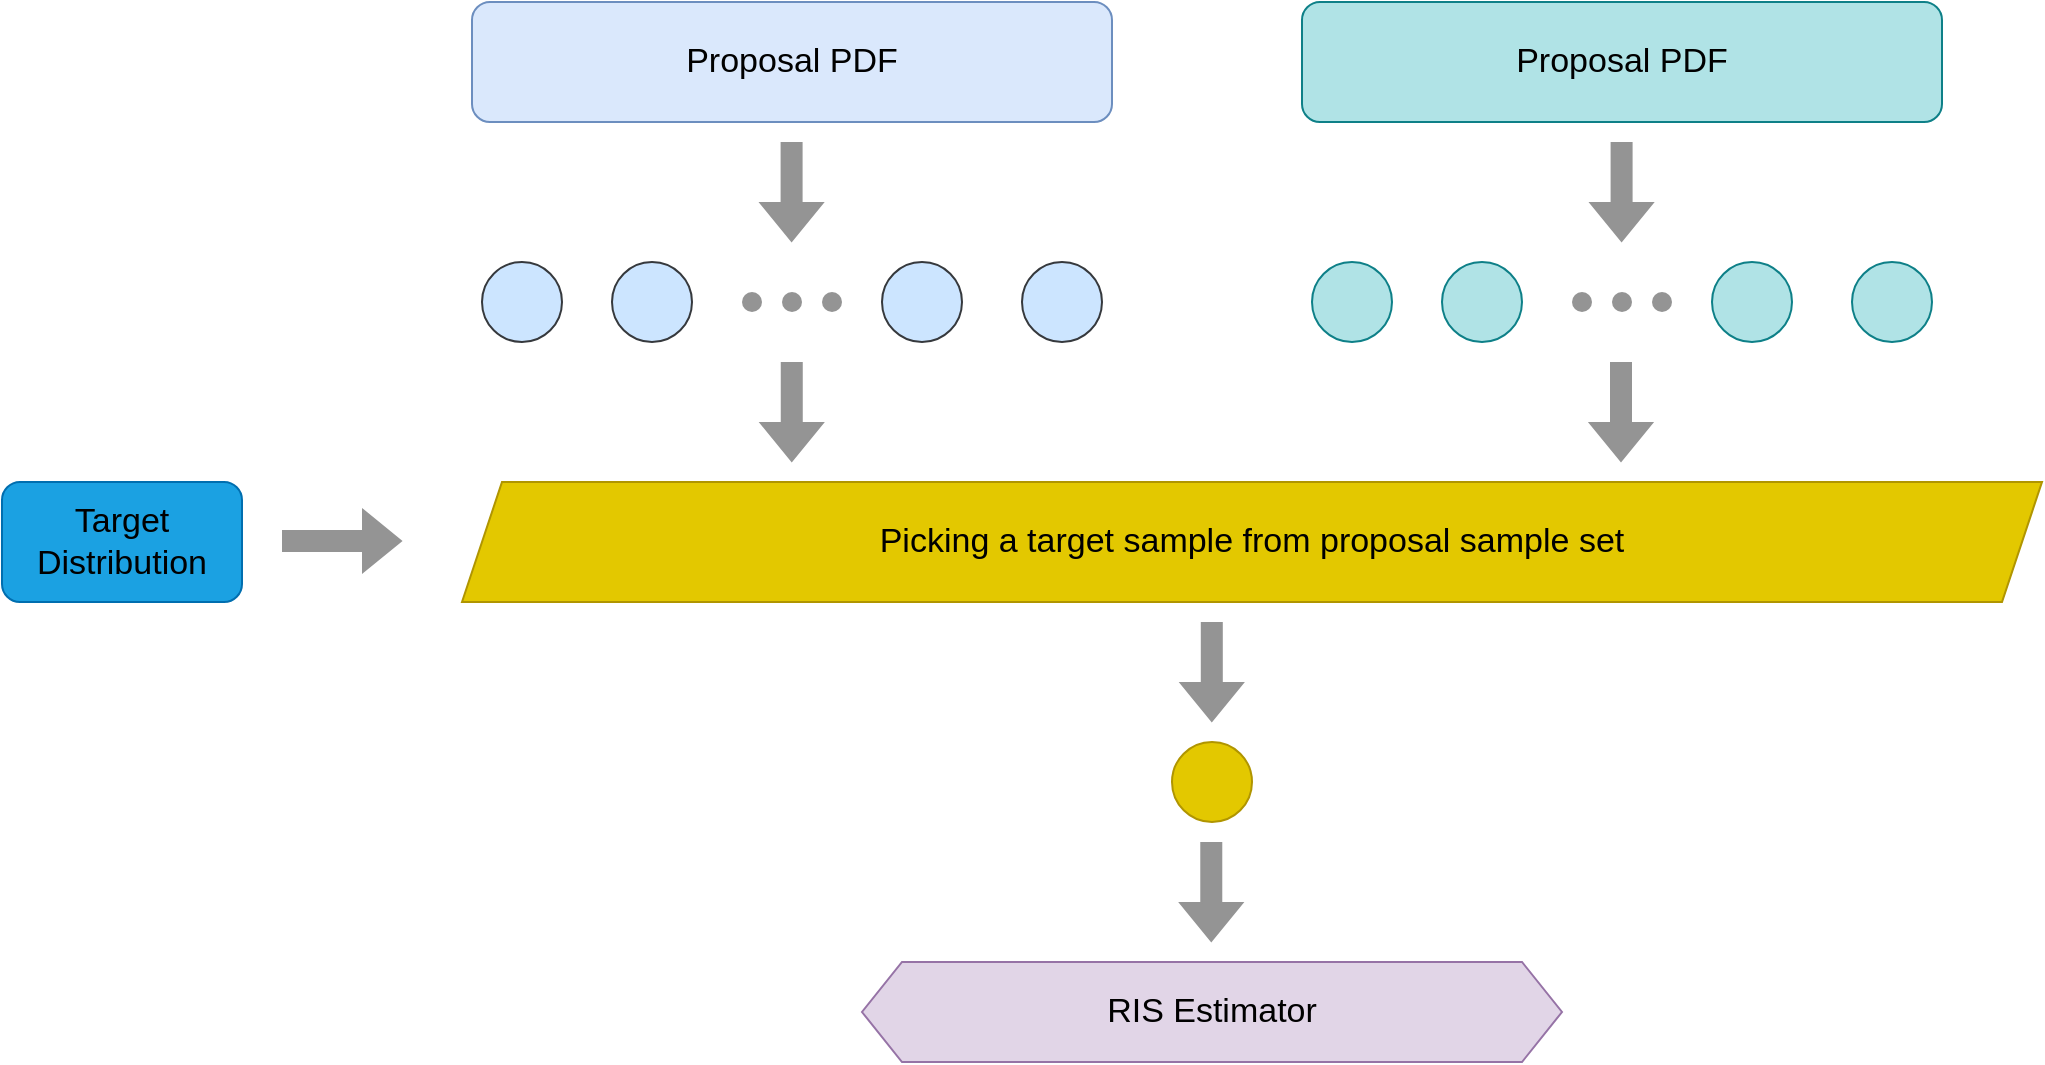 <mxfile version="20.6.0" type="device"><diagram id="rXO1-PHmHEGK-uwkWSwN" name="Page-1"><mxGraphModel dx="2066" dy="1072" grid="1" gridSize="10" guides="1" tooltips="1" connect="1" arrows="1" fold="1" page="1" pageScale="1" pageWidth="850" pageHeight="1100" math="0" shadow="0"><root><mxCell id="0"/><mxCell id="1" parent="0"/><mxCell id="51ZkBqOI2KHY6uZn7XRc-2" value="&lt;font style=&quot;font-size: 17px;&quot;&gt;Proposal PDF&lt;/font&gt;" style="rounded=1;whiteSpace=wrap;html=1;fillColor=#dae8fc;strokeColor=#6c8ebf;" parent="1" vertex="1"><mxGeometry x="355" y="60" width="320" height="60" as="geometry"/></mxCell><mxCell id="51ZkBqOI2KHY6uZn7XRc-4" value="" style="ellipse;whiteSpace=wrap;html=1;fillColor=#cce5ff;strokeColor=#36393d;" parent="1" vertex="1"><mxGeometry x="360" y="190" width="40" height="40" as="geometry"/></mxCell><mxCell id="51ZkBqOI2KHY6uZn7XRc-5" value="" style="shape=flexArrow;endArrow=classic;html=1;rounded=0;strokeColor=#949494;fillColor=#949494;" parent="1" edge="1"><mxGeometry width="50" height="50" relative="1" as="geometry"><mxPoint x="514.8" y="130" as="sourcePoint"/><mxPoint x="514.8" y="180" as="targetPoint"/></mxGeometry></mxCell><mxCell id="51ZkBqOI2KHY6uZn7XRc-6" value="" style="ellipse;whiteSpace=wrap;html=1;fillColor=#cce5ff;strokeColor=#36393d;" parent="1" vertex="1"><mxGeometry x="425" y="190" width="40" height="40" as="geometry"/></mxCell><mxCell id="51ZkBqOI2KHY6uZn7XRc-7" value="" style="ellipse;whiteSpace=wrap;html=1;fillColor=#cce5ff;strokeColor=#36393d;" parent="1" vertex="1"><mxGeometry x="630" y="190" width="40" height="40" as="geometry"/></mxCell><mxCell id="51ZkBqOI2KHY6uZn7XRc-8" value="" style="ellipse;whiteSpace=wrap;html=1;fillColor=#cce5ff;strokeColor=#36393d;" parent="1" vertex="1"><mxGeometry x="560" y="190" width="40" height="40" as="geometry"/></mxCell><mxCell id="51ZkBqOI2KHY6uZn7XRc-10" value="&lt;font style=&quot;font-size: 17px;&quot; color=&quot;#000000&quot;&gt;Target Distribution&lt;/font&gt;" style="rounded=1;whiteSpace=wrap;html=1;fillColor=#1ba1e2;strokeColor=#006EAF;fontColor=#ffffff;" parent="1" vertex="1"><mxGeometry x="120" y="300" width="120" height="60" as="geometry"/></mxCell><mxCell id="51ZkBqOI2KHY6uZn7XRc-13" value="&lt;span style=&quot;font-size: 17px;&quot;&gt;Picking a target sample from proposal sample set&lt;/span&gt;" style="shape=parallelogram;perimeter=parallelogramPerimeter;whiteSpace=wrap;html=1;fixedSize=1;fontColor=#000000;fillColor=#e3c800;strokeColor=#B09500;" parent="1" vertex="1"><mxGeometry x="350" y="300" width="790" height="60" as="geometry"/></mxCell><mxCell id="51ZkBqOI2KHY6uZn7XRc-15" value="" style="shape=flexArrow;endArrow=classic;html=1;rounded=0;fontColor=#000000;strokeColor=#949494;fillColor=#949494;fillStyle=solid;gradientColor=none;" parent="1" edge="1"><mxGeometry width="50" height="50" relative="1" as="geometry"><mxPoint x="260" y="329.5" as="sourcePoint"/><mxPoint x="320" y="329.5" as="targetPoint"/></mxGeometry></mxCell><mxCell id="51ZkBqOI2KHY6uZn7XRc-16" value="" style="ellipse;whiteSpace=wrap;html=1;fillColor=#e3c800;strokeColor=#B09500;fontColor=#000000;" parent="1" vertex="1"><mxGeometry x="705" y="430" width="40" height="40" as="geometry"/></mxCell><mxCell id="51ZkBqOI2KHY6uZn7XRc-23" value="&lt;font style=&quot;font-size: 17px;&quot;&gt;RIS Estimator&lt;/font&gt;" style="shape=hexagon;perimeter=hexagonPerimeter2;whiteSpace=wrap;html=1;fixedSize=1;fillColor=#e1d5e7;strokeColor=#9673a6;" parent="1" vertex="1"><mxGeometry x="550" y="540" width="350" height="50" as="geometry"/></mxCell><mxCell id="51ZkBqOI2KHY6uZn7XRc-26" value="" style="ellipse;whiteSpace=wrap;html=1;fillColor=#949494;strokeColor=none;" parent="1" vertex="1"><mxGeometry x="490" y="205" width="10" height="10" as="geometry"/></mxCell><mxCell id="51ZkBqOI2KHY6uZn7XRc-27" value="" style="ellipse;whiteSpace=wrap;html=1;fillColor=#949494;strokeColor=none;" parent="1" vertex="1"><mxGeometry x="510" y="205" width="10" height="10" as="geometry"/></mxCell><mxCell id="51ZkBqOI2KHY6uZn7XRc-28" value="" style="ellipse;whiteSpace=wrap;html=1;fillColor=#949494;strokeColor=none;" parent="1" vertex="1"><mxGeometry x="530" y="205" width="10" height="10" as="geometry"/></mxCell><mxCell id="51ZkBqOI2KHY6uZn7XRc-33" value="" style="shape=flexArrow;endArrow=classic;html=1;rounded=0;strokeColor=#949494;fillColor=#949494;" parent="1" edge="1"><mxGeometry width="50" height="50" relative="1" as="geometry"><mxPoint x="514.88" y="240" as="sourcePoint"/><mxPoint x="514.88" y="290" as="targetPoint"/></mxGeometry></mxCell><mxCell id="51ZkBqOI2KHY6uZn7XRc-34" value="" style="shape=flexArrow;endArrow=classic;html=1;rounded=0;strokeColor=#949494;fillColor=#949494;" parent="1" edge="1"><mxGeometry width="50" height="50" relative="1" as="geometry"><mxPoint x="724.9" y="370" as="sourcePoint"/><mxPoint x="724.9" y="420" as="targetPoint"/></mxGeometry></mxCell><mxCell id="51ZkBqOI2KHY6uZn7XRc-35" value="" style="shape=flexArrow;endArrow=classic;html=1;rounded=0;strokeColor=#949494;fillColor=#949494;" parent="1" edge="1"><mxGeometry width="50" height="50" relative="1" as="geometry"><mxPoint x="724.64" y="480.0" as="sourcePoint"/><mxPoint x="724.64" y="530.0" as="targetPoint"/></mxGeometry></mxCell><mxCell id="x3OkJlkdDwopcLgkQX7s-1" value="&lt;font style=&quot;font-size: 17px;&quot;&gt;Proposal PDF&lt;/font&gt;" style="rounded=1;whiteSpace=wrap;html=1;fillColor=#b0e3e6;strokeColor=#0e8088;" parent="1" vertex="1"><mxGeometry x="770" y="60" width="320" height="60" as="geometry"/></mxCell><mxCell id="x3OkJlkdDwopcLgkQX7s-2" value="" style="ellipse;whiteSpace=wrap;html=1;fillColor=#b0e3e6;strokeColor=#0e8088;" parent="1" vertex="1"><mxGeometry x="775" y="190" width="40" height="40" as="geometry"/></mxCell><mxCell id="x3OkJlkdDwopcLgkQX7s-3" value="" style="shape=flexArrow;endArrow=classic;html=1;rounded=0;strokeColor=#949494;fillColor=#949494;" parent="1" edge="1"><mxGeometry width="50" height="50" relative="1" as="geometry"><mxPoint x="929.8" y="130" as="sourcePoint"/><mxPoint x="929.8" y="180" as="targetPoint"/></mxGeometry></mxCell><mxCell id="x3OkJlkdDwopcLgkQX7s-4" value="" style="ellipse;whiteSpace=wrap;html=1;fillColor=#b0e3e6;strokeColor=#0e8088;" parent="1" vertex="1"><mxGeometry x="840" y="190" width="40" height="40" as="geometry"/></mxCell><mxCell id="x3OkJlkdDwopcLgkQX7s-5" value="" style="ellipse;whiteSpace=wrap;html=1;fillColor=#b0e3e6;strokeColor=#0e8088;" parent="1" vertex="1"><mxGeometry x="1045" y="190" width="40" height="40" as="geometry"/></mxCell><mxCell id="x3OkJlkdDwopcLgkQX7s-6" value="" style="ellipse;whiteSpace=wrap;html=1;fillColor=#b0e3e6;strokeColor=#0e8088;" parent="1" vertex="1"><mxGeometry x="975" y="190" width="40" height="40" as="geometry"/></mxCell><mxCell id="x3OkJlkdDwopcLgkQX7s-7" value="" style="ellipse;whiteSpace=wrap;html=1;fillColor=#949494;strokeColor=none;" parent="1" vertex="1"><mxGeometry x="905" y="205" width="10" height="10" as="geometry"/></mxCell><mxCell id="x3OkJlkdDwopcLgkQX7s-8" value="" style="ellipse;whiteSpace=wrap;html=1;fillColor=#949494;strokeColor=none;" parent="1" vertex="1"><mxGeometry x="925" y="205" width="10" height="10" as="geometry"/></mxCell><mxCell id="x3OkJlkdDwopcLgkQX7s-9" value="" style="ellipse;whiteSpace=wrap;html=1;fillColor=#949494;strokeColor=none;" parent="1" vertex="1"><mxGeometry x="945" y="205" width="10" height="10" as="geometry"/></mxCell><mxCell id="x3OkJlkdDwopcLgkQX7s-10" value="" style="shape=flexArrow;endArrow=classic;html=1;rounded=0;strokeColor=#949494;fillColor=#949494;" parent="1" edge="1"><mxGeometry width="50" height="50" relative="1" as="geometry"><mxPoint x="929.5" y="240" as="sourcePoint"/><mxPoint x="929.5" y="290" as="targetPoint"/></mxGeometry></mxCell></root></mxGraphModel></diagram></mxfile>